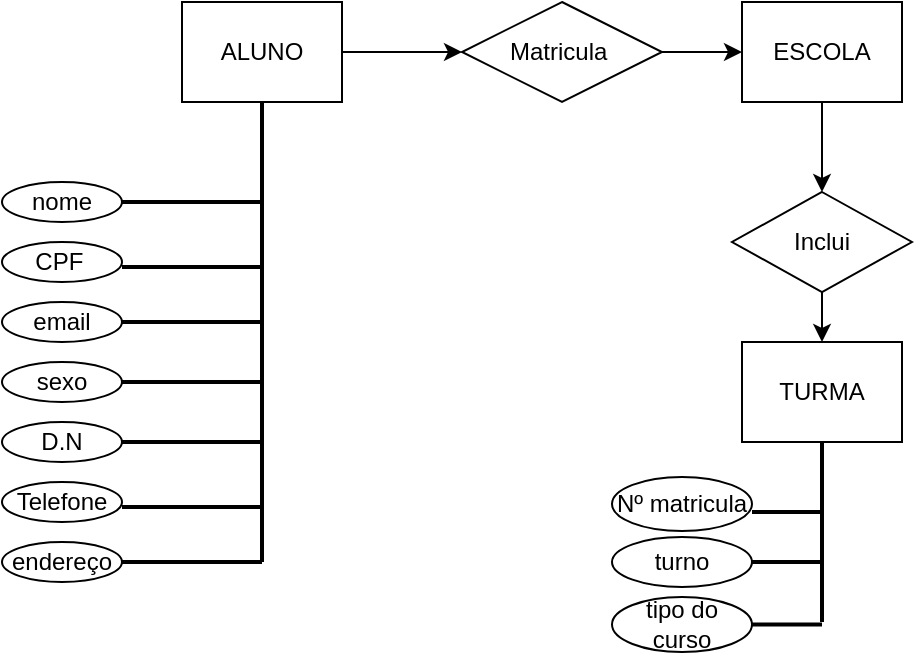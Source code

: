 <mxfile version="15.2.7" type="github"><diagram id="P9NRMOs-kmTRax5p1OPI" name="Page-1"><mxGraphModel dx="413" dy="214" grid="1" gridSize="10" guides="1" tooltips="1" connect="1" arrows="1" fold="1" page="1" pageScale="1" pageWidth="827" pageHeight="1169" math="0" shadow="0"><root><mxCell id="0"/><mxCell id="1" parent="0"/><mxCell id="k3vD-r5LEEtTbmBYYVWG-56" style="edgeStyle=orthogonalEdgeStyle;curved=1;rounded=0;orthogonalLoop=1;jettySize=auto;html=1;exitX=1;exitY=0.5;exitDx=0;exitDy=0;entryX=0;entryY=0.5;entryDx=0;entryDy=0;" edge="1" parent="1" source="k3vD-r5LEEtTbmBYYVWG-2" target="k3vD-r5LEEtTbmBYYVWG-54"><mxGeometry relative="1" as="geometry"/></mxCell><mxCell id="k3vD-r5LEEtTbmBYYVWG-2" value="ALUNO" style="rounded=0;whiteSpace=wrap;html=1;" vertex="1" parent="1"><mxGeometry x="120" y="30" width="80" height="50" as="geometry"/></mxCell><mxCell id="k3vD-r5LEEtTbmBYYVWG-6" value="nome" style="ellipse;whiteSpace=wrap;html=1;" vertex="1" parent="1"><mxGeometry x="30" y="120" width="60" height="20" as="geometry"/></mxCell><mxCell id="k3vD-r5LEEtTbmBYYVWG-7" value="CPF&lt;span style=&quot;white-space: pre&quot;&gt;&#9;&lt;/span&gt;" style="ellipse;whiteSpace=wrap;html=1;" vertex="1" parent="1"><mxGeometry x="30" y="150" width="60" height="20" as="geometry"/></mxCell><mxCell id="k3vD-r5LEEtTbmBYYVWG-14" value="email" style="ellipse;whiteSpace=wrap;html=1;" vertex="1" parent="1"><mxGeometry x="30" y="180" width="60" height="20" as="geometry"/></mxCell><mxCell id="k3vD-r5LEEtTbmBYYVWG-15" value="sexo" style="ellipse;whiteSpace=wrap;html=1;" vertex="1" parent="1"><mxGeometry x="30" y="210" width="60" height="20" as="geometry"/></mxCell><mxCell id="k3vD-r5LEEtTbmBYYVWG-18" value="D.N" style="ellipse;whiteSpace=wrap;html=1;" vertex="1" parent="1"><mxGeometry x="30" y="240" width="60" height="20" as="geometry"/></mxCell><mxCell id="k3vD-r5LEEtTbmBYYVWG-21" value="Telefone" style="ellipse;whiteSpace=wrap;html=1;" vertex="1" parent="1"><mxGeometry x="30" y="270" width="60" height="20" as="geometry"/></mxCell><mxCell id="k3vD-r5LEEtTbmBYYVWG-22" value="endereço" style="ellipse;whiteSpace=wrap;html=1;" vertex="1" parent="1"><mxGeometry x="30" y="300" width="60" height="20" as="geometry"/></mxCell><mxCell id="k3vD-r5LEEtTbmBYYVWG-57" style="edgeStyle=orthogonalEdgeStyle;curved=1;rounded=0;orthogonalLoop=1;jettySize=auto;html=1;exitX=1;exitY=0.5;exitDx=0;exitDy=0;entryX=0;entryY=0.5;entryDx=0;entryDy=0;" edge="1" parent="1" source="k3vD-r5LEEtTbmBYYVWG-54" target="k3vD-r5LEEtTbmBYYVWG-55"><mxGeometry relative="1" as="geometry"/></mxCell><mxCell id="k3vD-r5LEEtTbmBYYVWG-54" value="Matricula&amp;nbsp;" style="rhombus;whiteSpace=wrap;html=1;" vertex="1" parent="1"><mxGeometry x="260" y="30" width="100" height="50" as="geometry"/></mxCell><mxCell id="k3vD-r5LEEtTbmBYYVWG-59" style="edgeStyle=orthogonalEdgeStyle;curved=1;rounded=0;orthogonalLoop=1;jettySize=auto;html=1;exitX=0.5;exitY=1;exitDx=0;exitDy=0;entryX=0.5;entryY=0;entryDx=0;entryDy=0;" edge="1" parent="1" source="k3vD-r5LEEtTbmBYYVWG-55" target="k3vD-r5LEEtTbmBYYVWG-58"><mxGeometry relative="1" as="geometry"/></mxCell><mxCell id="k3vD-r5LEEtTbmBYYVWG-55" value="ESCOLA" style="rounded=0;whiteSpace=wrap;html=1;" vertex="1" parent="1"><mxGeometry x="400" y="30" width="80" height="50" as="geometry"/></mxCell><mxCell id="k3vD-r5LEEtTbmBYYVWG-62" style="edgeStyle=orthogonalEdgeStyle;curved=1;rounded=0;orthogonalLoop=1;jettySize=auto;html=1;exitX=0.5;exitY=1;exitDx=0;exitDy=0;entryX=0.5;entryY=0;entryDx=0;entryDy=0;" edge="1" parent="1" source="k3vD-r5LEEtTbmBYYVWG-58" target="k3vD-r5LEEtTbmBYYVWG-61"><mxGeometry relative="1" as="geometry"/></mxCell><mxCell id="k3vD-r5LEEtTbmBYYVWG-58" value="Inclui" style="rhombus;whiteSpace=wrap;html=1;" vertex="1" parent="1"><mxGeometry x="395" y="125" width="90" height="50" as="geometry"/></mxCell><mxCell id="k3vD-r5LEEtTbmBYYVWG-61" value="TURMA" style="rounded=0;whiteSpace=wrap;html=1;" vertex="1" parent="1"><mxGeometry x="400" y="200" width="80" height="50" as="geometry"/></mxCell><mxCell id="k3vD-r5LEEtTbmBYYVWG-64" value="" style="line;strokeWidth=2;html=1;" vertex="1" parent="1"><mxGeometry x="90" y="87.5" width="70" height="85" as="geometry"/></mxCell><mxCell id="k3vD-r5LEEtTbmBYYVWG-65" value="" style="line;strokeWidth=2;html=1;" vertex="1" parent="1"><mxGeometry x="90" y="120" width="70" height="85" as="geometry"/></mxCell><mxCell id="k3vD-r5LEEtTbmBYYVWG-66" value="" style="line;strokeWidth=2;html=1;" vertex="1" parent="1"><mxGeometry x="90" y="177.5" width="70" height="85" as="geometry"/></mxCell><mxCell id="k3vD-r5LEEtTbmBYYVWG-67" value="" style="line;strokeWidth=2;html=1;" vertex="1" parent="1"><mxGeometry x="90" y="240" width="70" height="85" as="geometry"/></mxCell><mxCell id="k3vD-r5LEEtTbmBYYVWG-68" value="" style="line;strokeWidth=2;html=1;" vertex="1" parent="1"><mxGeometry x="90" y="267.5" width="70" height="85" as="geometry"/></mxCell><mxCell id="k3vD-r5LEEtTbmBYYVWG-69" value="" style="line;strokeWidth=2;direction=south;html=1;" vertex="1" parent="1"><mxGeometry x="155" y="80" width="10" height="230" as="geometry"/></mxCell><mxCell id="k3vD-r5LEEtTbmBYYVWG-70" value="" style="line;strokeWidth=2;html=1;" vertex="1" parent="1"><mxGeometry x="90" y="147.5" width="70" height="85" as="geometry"/></mxCell><mxCell id="k3vD-r5LEEtTbmBYYVWG-71" value="" style="line;strokeWidth=2;html=1;" vertex="1" parent="1"><mxGeometry x="90" y="207.5" width="70" height="85" as="geometry"/></mxCell><mxCell id="k3vD-r5LEEtTbmBYYVWG-72" value="Nº matricula" style="ellipse;whiteSpace=wrap;html=1;" vertex="1" parent="1"><mxGeometry x="335" y="267.5" width="70" height="27" as="geometry"/></mxCell><mxCell id="k3vD-r5LEEtTbmBYYVWG-81" value="turno" style="ellipse;whiteSpace=wrap;html=1;" vertex="1" parent="1"><mxGeometry x="335" y="297.5" width="70" height="25" as="geometry"/></mxCell><mxCell id="k3vD-r5LEEtTbmBYYVWG-83" value="tipo do curso" style="ellipse;whiteSpace=wrap;html=1;" vertex="1" parent="1"><mxGeometry x="335" y="327.5" width="70" height="27.5" as="geometry"/></mxCell><mxCell id="k3vD-r5LEEtTbmBYYVWG-89" style="edgeStyle=orthogonalEdgeStyle;rounded=0;orthogonalLoop=1;jettySize=auto;html=1;exitX=0.5;exitY=1;exitDx=0;exitDy=0;" edge="1" parent="1" source="k3vD-r5LEEtTbmBYYVWG-83" target="k3vD-r5LEEtTbmBYYVWG-83"><mxGeometry relative="1" as="geometry"/></mxCell><mxCell id="k3vD-r5LEEtTbmBYYVWG-91" value="" style="line;strokeWidth=2;direction=south;html=1;" vertex="1" parent="1"><mxGeometry x="435" y="250" width="10" height="90" as="geometry"/></mxCell><mxCell id="k3vD-r5LEEtTbmBYYVWG-99" value="" style="line;strokeWidth=2;html=1;" vertex="1" parent="1"><mxGeometry x="405" y="280" width="35" height="10" as="geometry"/></mxCell><mxCell id="k3vD-r5LEEtTbmBYYVWG-102" value="" style="line;strokeWidth=2;html=1;" vertex="1" parent="1"><mxGeometry x="405" y="305" width="35" height="10" as="geometry"/></mxCell><mxCell id="k3vD-r5LEEtTbmBYYVWG-103" value="" style="line;strokeWidth=2;html=1;" vertex="1" parent="1"><mxGeometry x="405" y="336.25" width="35" height="10" as="geometry"/></mxCell></root></mxGraphModel></diagram></mxfile>